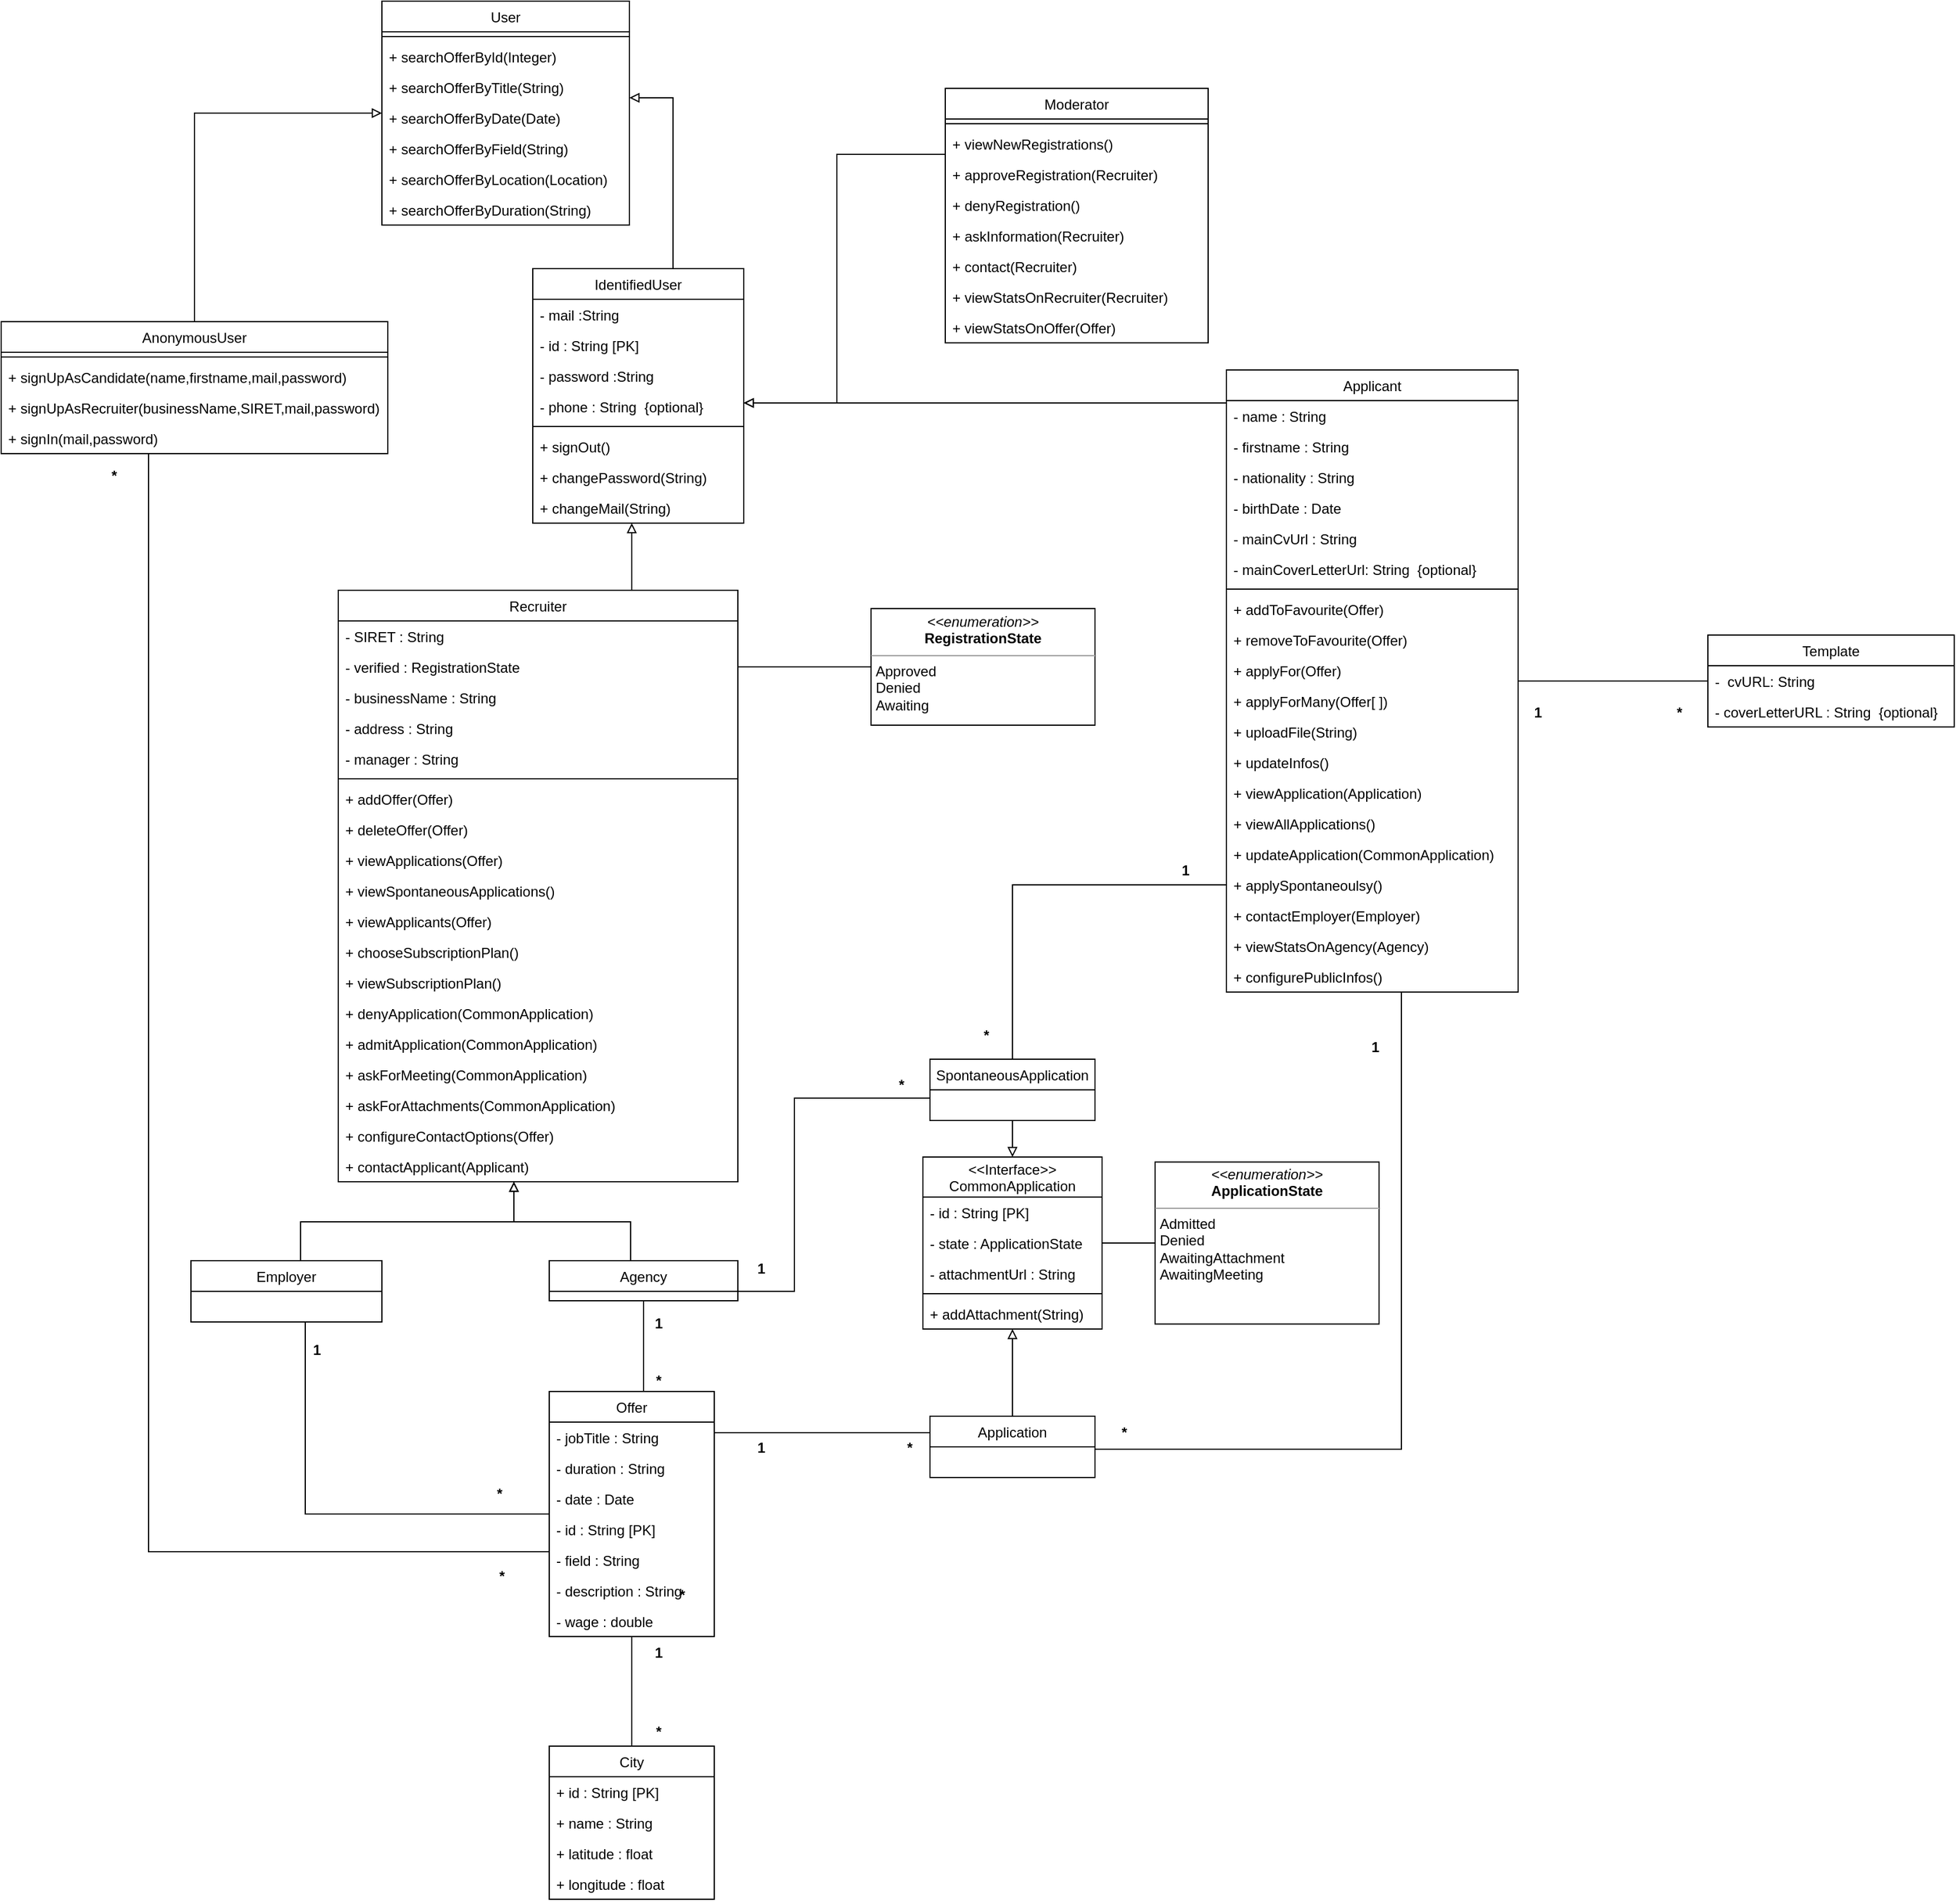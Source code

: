 <mxfile version="20.3.0" type="device"><diagram id="k540oC7YMwKG_fndk6bW" name="Page-1"><mxGraphModel dx="2403" dy="1740" grid="0" gridSize="10" guides="1" tooltips="1" connect="1" arrows="1" fold="1" page="0" pageScale="1" pageWidth="827" pageHeight="1169" math="0" shadow="0"><root><mxCell id="0"/><mxCell id="1" parent="0"/><mxCell id="ShWZTb0E01g24mEd3diZ-28" style="edgeStyle=orthogonalEdgeStyle;rounded=0;orthogonalLoop=1;jettySize=auto;html=1;endArrow=none;endFill=0;" parent="1" source="sL0jSz-1U2DntvTdxDC0-44" target="sL0jSz-1U2DntvTdxDC0-56" edge="1"><mxGeometry relative="1" as="geometry"><Array as="points"/><mxPoint x="247.947" y="477" as="sourcePoint"/></mxGeometry></mxCell><mxCell id="sL0jSz-1U2DntvTdxDC0-44" value="Offer" style="swimlane;fontStyle=0;childLayout=stackLayout;horizontal=1;startSize=26;fillColor=none;horizontalStack=0;resizeParent=1;resizeParentMax=0;resizeLast=0;collapsible=1;marginBottom=0;" parent="1" vertex="1"><mxGeometry x="117" y="417" width="140" height="208" as="geometry"><mxRectangle x="117" y="417" width="61" height="26" as="alternateBounds"/></mxGeometry></mxCell><mxCell id="sL0jSz-1U2DntvTdxDC0-45" value="- jobTitle : String" style="text;strokeColor=none;fillColor=none;align=left;verticalAlign=top;spacingLeft=4;spacingRight=4;overflow=hidden;rotatable=0;points=[[0,0.5],[1,0.5]];portConstraint=eastwest;" parent="sL0jSz-1U2DntvTdxDC0-44" vertex="1"><mxGeometry y="26" width="140" height="26" as="geometry"/></mxCell><mxCell id="sL0jSz-1U2DntvTdxDC0-46" value="- duration : String" style="text;strokeColor=none;fillColor=none;align=left;verticalAlign=top;spacingLeft=4;spacingRight=4;overflow=hidden;rotatable=0;points=[[0,0.5],[1,0.5]];portConstraint=eastwest;" parent="sL0jSz-1U2DntvTdxDC0-44" vertex="1"><mxGeometry y="52" width="140" height="26" as="geometry"/></mxCell><mxCell id="P4kLYGEwdRfojf6tFH3L-2" value="- date : Date" style="text;strokeColor=none;fillColor=none;align=left;verticalAlign=top;spacingLeft=4;spacingRight=4;overflow=hidden;rotatable=0;points=[[0,0.5],[1,0.5]];portConstraint=eastwest;" parent="sL0jSz-1U2DntvTdxDC0-44" vertex="1"><mxGeometry y="78" width="140" height="26" as="geometry"/></mxCell><mxCell id="sL0jSz-1U2DntvTdxDC0-47" value="- id : String [PK]" style="text;strokeColor=none;fillColor=none;align=left;verticalAlign=top;spacingLeft=4;spacingRight=4;overflow=hidden;rotatable=0;points=[[0,0.5],[1,0.5]];portConstraint=eastwest;" parent="sL0jSz-1U2DntvTdxDC0-44" vertex="1"><mxGeometry y="104" width="140" height="26" as="geometry"/></mxCell><mxCell id="sL0jSz-1U2DntvTdxDC0-103" value="- field : String" style="text;strokeColor=none;fillColor=none;align=left;verticalAlign=top;spacingLeft=4;spacingRight=4;overflow=hidden;rotatable=0;points=[[0,0.5],[1,0.5]];portConstraint=eastwest;" parent="sL0jSz-1U2DntvTdxDC0-44" vertex="1"><mxGeometry y="130" width="140" height="26" as="geometry"/></mxCell><mxCell id="sL0jSz-1U2DntvTdxDC0-104" value="- description : String" style="text;strokeColor=none;fillColor=none;align=left;verticalAlign=top;spacingLeft=4;spacingRight=4;overflow=hidden;rotatable=0;points=[[0,0.5],[1,0.5]];portConstraint=eastwest;" parent="sL0jSz-1U2DntvTdxDC0-44" vertex="1"><mxGeometry y="156" width="140" height="26" as="geometry"/></mxCell><mxCell id="BnLNgc64DXH0xExGtpZf-30" value="- wage : double" style="text;strokeColor=none;fillColor=none;align=left;verticalAlign=top;spacingLeft=4;spacingRight=4;overflow=hidden;rotatable=0;points=[[0,0.5],[1,0.5]];portConstraint=eastwest;" parent="sL0jSz-1U2DntvTdxDC0-44" vertex="1"><mxGeometry y="182" width="140" height="26" as="geometry"/></mxCell><mxCell id="sL0jSz-1U2DntvTdxDC0-56" value="City" style="swimlane;fontStyle=0;childLayout=stackLayout;horizontal=1;startSize=26;fillColor=none;horizontalStack=0;resizeParent=1;resizeParentMax=0;resizeLast=0;collapsible=1;marginBottom=0;" parent="1" vertex="1"><mxGeometry x="117" y="718" width="140" height="130" as="geometry"/></mxCell><mxCell id="sL0jSz-1U2DntvTdxDC0-57" value="+ id : String [PK]" style="text;strokeColor=none;fillColor=none;align=left;verticalAlign=top;spacingLeft=4;spacingRight=4;overflow=hidden;rotatable=0;points=[[0,0.5],[1,0.5]];portConstraint=eastwest;" parent="sL0jSz-1U2DntvTdxDC0-56" vertex="1"><mxGeometry y="26" width="140" height="26" as="geometry"/></mxCell><mxCell id="CkVAJGBag9HxUSlulheN-1" value="+ name : String" style="text;strokeColor=none;fillColor=none;align=left;verticalAlign=top;spacingLeft=4;spacingRight=4;overflow=hidden;rotatable=0;points=[[0,0.5],[1,0.5]];portConstraint=eastwest;" parent="sL0jSz-1U2DntvTdxDC0-56" vertex="1"><mxGeometry y="52" width="140" height="26" as="geometry"/></mxCell><mxCell id="ceRX4W_sxrKVzn1tDzOm-22" value="+ latitude : float" style="text;strokeColor=none;fillColor=none;align=left;verticalAlign=top;spacingLeft=4;spacingRight=4;overflow=hidden;rotatable=0;points=[[0,0.5],[1,0.5]];portConstraint=eastwest;" parent="sL0jSz-1U2DntvTdxDC0-56" vertex="1"><mxGeometry y="78" width="140" height="26" as="geometry"/></mxCell><mxCell id="ceRX4W_sxrKVzn1tDzOm-23" value="+ longitude : float" style="text;strokeColor=none;fillColor=none;align=left;verticalAlign=top;spacingLeft=4;spacingRight=4;overflow=hidden;rotatable=0;points=[[0,0.5],[1,0.5]];portConstraint=eastwest;" parent="sL0jSz-1U2DntvTdxDC0-56" vertex="1"><mxGeometry y="104" width="140" height="26" as="geometry"/></mxCell><mxCell id="sL0jSz-1U2DntvTdxDC0-63" style="edgeStyle=orthogonalEdgeStyle;rounded=0;orthogonalLoop=1;jettySize=auto;html=1;endArrow=block;endFill=0;" parent="1" source="sL0jSz-1U2DntvTdxDC0-64" target="ceRX4W_sxrKVzn1tDzOm-1" edge="1"><mxGeometry relative="1" as="geometry"><Array as="points"><mxPoint x="186" y="273"/><mxPoint x="87" y="273"/></Array></mxGeometry></mxCell><mxCell id="sL0jSz-1U2DntvTdxDC0-96" style="edgeStyle=orthogonalEdgeStyle;rounded=0;orthogonalLoop=1;jettySize=auto;html=1;endArrow=none;endFill=0;" parent="1" source="sL0jSz-1U2DntvTdxDC0-64" target="sL0jSz-1U2DntvTdxDC0-44" edge="1"><mxGeometry relative="1" as="geometry"><Array as="points"><mxPoint x="197" y="399"/><mxPoint x="197" y="399"/></Array><mxPoint x="242.053" y="208" as="sourcePoint"/><mxPoint x="177" y="295" as="targetPoint"/></mxGeometry></mxCell><mxCell id="sL0jSz-1U2DntvTdxDC0-64" value="Agency" style="swimlane;fontStyle=0;childLayout=stackLayout;horizontal=1;startSize=26;fillColor=none;horizontalStack=0;resizeParent=1;resizeParentMax=0;resizeLast=0;collapsible=1;marginBottom=0;" parent="1" vertex="1"><mxGeometry x="117" y="306" width="160" height="34" as="geometry"/></mxCell><mxCell id="sL0jSz-1U2DntvTdxDC0-65" style="edgeStyle=orthogonalEdgeStyle;rounded=0;orthogonalLoop=1;jettySize=auto;html=1;endArrow=block;endFill=0;" parent="1" source="sL0jSz-1U2DntvTdxDC0-66" target="ceRX4W_sxrKVzn1tDzOm-1" edge="1"><mxGeometry relative="1" as="geometry"><Array as="points"><mxPoint x="-94" y="273"/><mxPoint x="87" y="273"/></Array></mxGeometry></mxCell><mxCell id="vlZOJD053-xOhXuDSl5u-1" style="edgeStyle=orthogonalEdgeStyle;rounded=0;orthogonalLoop=1;jettySize=auto;html=1;endArrow=none;endFill=0;startArrow=none;" parent="1" source="sL0jSz-1U2DntvTdxDC0-66" target="sL0jSz-1U2DntvTdxDC0-44" edge="1"><mxGeometry relative="1" as="geometry"><Array as="points"><mxPoint x="-90" y="346"/></Array></mxGeometry></mxCell><mxCell id="sL0jSz-1U2DntvTdxDC0-66" value="Employer" style="swimlane;fontStyle=0;childLayout=stackLayout;horizontal=1;startSize=26;fillColor=none;horizontalStack=0;resizeParent=1;resizeParentMax=0;resizeLast=0;collapsible=1;marginBottom=0;" parent="1" vertex="1"><mxGeometry x="-187" y="306" width="162" height="52" as="geometry"/></mxCell><mxCell id="sL0jSz-1U2DntvTdxDC0-67" style="edgeStyle=orthogonalEdgeStyle;rounded=0;orthogonalLoop=1;jettySize=auto;html=1;entryX=0;entryY=0.5;entryDx=0;entryDy=0;endArrow=block;endFill=0;exitX=0.5;exitY=0;exitDx=0;exitDy=0;" parent="1" source="sL0jSz-1U2DntvTdxDC0-68" target="sL0jSz-1U2DntvTdxDC0-78" edge="1"><mxGeometry relative="1" as="geometry"/></mxCell><mxCell id="ceRX4W_sxrKVzn1tDzOm-14" style="edgeStyle=orthogonalEdgeStyle;rounded=0;orthogonalLoop=1;jettySize=auto;html=1;endArrow=none;endFill=0;" parent="1" source="sL0jSz-1U2DntvTdxDC0-68" target="sL0jSz-1U2DntvTdxDC0-44" edge="1"><mxGeometry relative="1" as="geometry"><Array as="points"><mxPoint x="-223" y="553"/></Array></mxGeometry></mxCell><mxCell id="sL0jSz-1U2DntvTdxDC0-68" value="AnonymousUser" style="swimlane;fontStyle=0;childLayout=stackLayout;horizontal=1;startSize=26;fillColor=none;horizontalStack=0;resizeParent=1;resizeParentMax=0;resizeLast=0;collapsible=1;marginBottom=0;" parent="1" vertex="1"><mxGeometry x="-348" y="-491" width="328" height="112" as="geometry"/></mxCell><mxCell id="sL0jSz-1U2DntvTdxDC0-89" value="" style="line;strokeWidth=1;fillColor=none;align=left;verticalAlign=middle;spacingTop=-1;spacingLeft=3;spacingRight=3;rotatable=0;labelPosition=right;points=[];portConstraint=eastwest;strokeColor=inherit;" parent="sL0jSz-1U2DntvTdxDC0-68" vertex="1"><mxGeometry y="26" width="328" height="8" as="geometry"/></mxCell><mxCell id="sL0jSz-1U2DntvTdxDC0-85" value="+ signUpAsCandidate(name,firstname,mail,password)" style="text;strokeColor=none;fillColor=none;align=left;verticalAlign=top;spacingLeft=4;spacingRight=4;overflow=hidden;rotatable=0;points=[[0,0.5],[1,0.5]];portConstraint=eastwest;" parent="sL0jSz-1U2DntvTdxDC0-68" vertex="1"><mxGeometry y="34" width="328" height="26" as="geometry"/></mxCell><mxCell id="P4kLYGEwdRfojf6tFH3L-3" value="+ signUpAsRecruiter(businessName,SIRET,mail,password)" style="text;strokeColor=none;fillColor=none;align=left;verticalAlign=top;spacingLeft=4;spacingRight=4;overflow=hidden;rotatable=0;points=[[0,0.5],[1,0.5]];portConstraint=eastwest;" parent="sL0jSz-1U2DntvTdxDC0-68" vertex="1"><mxGeometry y="60" width="328" height="26" as="geometry"/></mxCell><mxCell id="sL0jSz-1U2DntvTdxDC0-90" value="+ signIn(mail,password)" style="text;strokeColor=none;fillColor=none;align=left;verticalAlign=top;spacingLeft=4;spacingRight=4;overflow=hidden;rotatable=0;points=[[0,0.5],[1,0.5]];portConstraint=eastwest;" parent="sL0jSz-1U2DntvTdxDC0-68" vertex="1"><mxGeometry y="86" width="328" height="26" as="geometry"/></mxCell><mxCell id="sL0jSz-1U2DntvTdxDC0-69" style="edgeStyle=orthogonalEdgeStyle;rounded=0;orthogonalLoop=1;jettySize=auto;html=1;endArrow=block;endFill=0;exitX=0.5;exitY=0;exitDx=0;exitDy=0;" parent="1" source="sL0jSz-1U2DntvTdxDC0-70" target="sL0jSz-1U2DntvTdxDC0-78" edge="1"><mxGeometry relative="1" as="geometry"><Array as="points"><mxPoint x="222" y="-536"/><mxPoint x="222" y="-681"/></Array></mxGeometry></mxCell><mxCell id="sL0jSz-1U2DntvTdxDC0-70" value="IdentifiedUser" style="swimlane;fontStyle=0;childLayout=stackLayout;horizontal=1;startSize=26;fillColor=none;horizontalStack=0;resizeParent=1;resizeParentMax=0;resizeLast=0;collapsible=1;marginBottom=0;" parent="1" vertex="1"><mxGeometry x="103" y="-536" width="179" height="216" as="geometry"/></mxCell><mxCell id="sL0jSz-1U2DntvTdxDC0-73" value="- mail :String" style="text;strokeColor=none;fillColor=none;align=left;verticalAlign=top;spacingLeft=4;spacingRight=4;overflow=hidden;rotatable=0;points=[[0,0.5],[1,0.5]];portConstraint=eastwest;" parent="sL0jSz-1U2DntvTdxDC0-70" vertex="1"><mxGeometry y="26" width="179" height="26" as="geometry"/></mxCell><mxCell id="CkVAJGBag9HxUSlulheN-3" value="- id : String [PK]" style="text;strokeColor=none;fillColor=none;align=left;verticalAlign=top;spacingLeft=4;spacingRight=4;overflow=hidden;rotatable=0;points=[[0,0.5],[1,0.5]];portConstraint=eastwest;" parent="sL0jSz-1U2DntvTdxDC0-70" vertex="1"><mxGeometry y="52" width="179" height="26" as="geometry"/></mxCell><mxCell id="sL0jSz-1U2DntvTdxDC0-93" value="- password :String" style="text;strokeColor=none;fillColor=none;align=left;verticalAlign=top;spacingLeft=4;spacingRight=4;overflow=hidden;rotatable=0;points=[[0,0.5],[1,0.5]];portConstraint=eastwest;" parent="sL0jSz-1U2DntvTdxDC0-70" vertex="1"><mxGeometry y="78" width="179" height="26" as="geometry"/></mxCell><mxCell id="sL0jSz-1U2DntvTdxDC0-74" value="- phone : String  {optional}" style="text;strokeColor=none;fillColor=none;align=left;verticalAlign=top;spacingLeft=4;spacingRight=4;overflow=hidden;rotatable=0;points=[[0,0.5],[1,0.5]];portConstraint=eastwest;" parent="sL0jSz-1U2DntvTdxDC0-70" vertex="1"><mxGeometry y="104" width="179" height="26" as="geometry"/></mxCell><mxCell id="sL0jSz-1U2DntvTdxDC0-91" value="" style="line;strokeWidth=1;fillColor=none;align=left;verticalAlign=middle;spacingTop=-1;spacingLeft=3;spacingRight=3;rotatable=0;labelPosition=right;points=[];portConstraint=eastwest;strokeColor=inherit;" parent="sL0jSz-1U2DntvTdxDC0-70" vertex="1"><mxGeometry y="130" width="179" height="8" as="geometry"/></mxCell><mxCell id="sL0jSz-1U2DntvTdxDC0-92" value="+ signOut()" style="text;strokeColor=none;fillColor=none;align=left;verticalAlign=top;spacingLeft=4;spacingRight=4;overflow=hidden;rotatable=0;points=[[0,0.5],[1,0.5]];portConstraint=eastwest;" parent="sL0jSz-1U2DntvTdxDC0-70" vertex="1"><mxGeometry y="138" width="179" height="26" as="geometry"/></mxCell><mxCell id="CkVAJGBag9HxUSlulheN-2" value="+ changePassword(String)" style="text;strokeColor=none;fillColor=none;align=left;verticalAlign=top;spacingLeft=4;spacingRight=4;overflow=hidden;rotatable=0;points=[[0,0.5],[1,0.5]];portConstraint=eastwest;" parent="sL0jSz-1U2DntvTdxDC0-70" vertex="1"><mxGeometry y="164" width="179" height="26" as="geometry"/></mxCell><mxCell id="CkVAJGBag9HxUSlulheN-4" value="+ changeMail(String)" style="text;strokeColor=none;fillColor=none;align=left;verticalAlign=top;spacingLeft=4;spacingRight=4;overflow=hidden;rotatable=0;points=[[0,0.5],[1,0.5]];portConstraint=eastwest;" parent="sL0jSz-1U2DntvTdxDC0-70" vertex="1"><mxGeometry y="190" width="179" height="26" as="geometry"/></mxCell><mxCell id="sL0jSz-1U2DntvTdxDC0-75" style="edgeStyle=orthogonalEdgeStyle;rounded=0;orthogonalLoop=1;jettySize=auto;html=1;endArrow=block;endFill=0;" parent="1" source="sL0jSz-1U2DntvTdxDC0-76" target="sL0jSz-1U2DntvTdxDC0-70" edge="1"><mxGeometry relative="1" as="geometry"><Array as="points"><mxPoint x="668" y="-422"/><mxPoint x="668" y="-422"/></Array></mxGeometry></mxCell><mxCell id="sL0jSz-1U2DntvTdxDC0-76" value="Applicant" style="swimlane;fontStyle=0;childLayout=stackLayout;horizontal=1;startSize=26;fillColor=none;horizontalStack=0;resizeParent=1;resizeParentMax=0;resizeLast=0;collapsible=1;marginBottom=0;" parent="1" vertex="1"><mxGeometry x="691.5" y="-450" width="247.5" height="528" as="geometry"/></mxCell><mxCell id="sL0jSz-1U2DntvTdxDC0-71" value="- name : String" style="text;strokeColor=none;fillColor=none;align=left;verticalAlign=top;spacingLeft=4;spacingRight=4;overflow=hidden;rotatable=0;points=[[0,0.5],[1,0.5]];portConstraint=eastwest;" parent="sL0jSz-1U2DntvTdxDC0-76" vertex="1"><mxGeometry y="26" width="247.5" height="26" as="geometry"/></mxCell><mxCell id="ShWZTb0E01g24mEd3diZ-1" value="- firstname : String" style="text;strokeColor=none;fillColor=none;align=left;verticalAlign=top;spacingLeft=4;spacingRight=4;overflow=hidden;rotatable=0;points=[[0,0.5],[1,0.5]];portConstraint=eastwest;" parent="sL0jSz-1U2DntvTdxDC0-76" vertex="1"><mxGeometry y="52" width="247.5" height="26" as="geometry"/></mxCell><mxCell id="ShWZTb0E01g24mEd3diZ-9" value="- nationality : String" style="text;strokeColor=none;fillColor=none;align=left;verticalAlign=top;spacingLeft=4;spacingRight=4;overflow=hidden;rotatable=0;points=[[0,0.5],[1,0.5]];portConstraint=eastwest;" parent="sL0jSz-1U2DntvTdxDC0-76" vertex="1"><mxGeometry y="78" width="247.5" height="26" as="geometry"/></mxCell><mxCell id="ShWZTb0E01g24mEd3diZ-10" value="- birthDate : Date" style="text;strokeColor=none;fillColor=none;align=left;verticalAlign=top;spacingLeft=4;spacingRight=4;overflow=hidden;rotatable=0;points=[[0,0.5],[1,0.5]];portConstraint=eastwest;" parent="sL0jSz-1U2DntvTdxDC0-76" vertex="1"><mxGeometry y="104" width="247.5" height="26" as="geometry"/></mxCell><mxCell id="sL0jSz-1U2DntvTdxDC0-72" value="- mainCvUrl : String" style="text;strokeColor=none;fillColor=none;align=left;verticalAlign=top;spacingLeft=4;spacingRight=4;overflow=hidden;rotatable=0;points=[[0,0.5],[1,0.5]];portConstraint=eastwest;" parent="sL0jSz-1U2DntvTdxDC0-76" vertex="1"><mxGeometry y="130" width="247.5" height="26" as="geometry"/></mxCell><mxCell id="ShWZTb0E01g24mEd3diZ-2" value="- mainCoverLetterUrl: String  {optional}" style="text;strokeColor=none;fillColor=none;align=left;verticalAlign=top;spacingLeft=4;spacingRight=4;overflow=hidden;rotatable=0;points=[[0,0.5],[1,0.5]];portConstraint=eastwest;" parent="sL0jSz-1U2DntvTdxDC0-76" vertex="1"><mxGeometry y="156" width="247.5" height="26" as="geometry"/></mxCell><mxCell id="sL0jSz-1U2DntvTdxDC0-106" value="" style="line;strokeWidth=1;fillColor=none;align=left;verticalAlign=middle;spacingTop=-1;spacingLeft=3;spacingRight=3;rotatable=0;labelPosition=right;points=[];portConstraint=eastwest;strokeColor=inherit;" parent="sL0jSz-1U2DntvTdxDC0-76" vertex="1"><mxGeometry y="182" width="247.5" height="8" as="geometry"/></mxCell><mxCell id="sL0jSz-1U2DntvTdxDC0-107" value="+ addToFavourite(Offer)" style="text;strokeColor=none;fillColor=none;align=left;verticalAlign=top;spacingLeft=4;spacingRight=4;overflow=hidden;rotatable=0;points=[[0,0.5],[1,0.5]];portConstraint=eastwest;" parent="sL0jSz-1U2DntvTdxDC0-76" vertex="1"><mxGeometry y="190" width="247.5" height="26" as="geometry"/></mxCell><mxCell id="sL0jSz-1U2DntvTdxDC0-108" value="+ removeToFavourite(Offer)" style="text;strokeColor=none;fillColor=none;align=left;verticalAlign=top;spacingLeft=4;spacingRight=4;overflow=hidden;rotatable=0;points=[[0,0.5],[1,0.5]];portConstraint=eastwest;" parent="sL0jSz-1U2DntvTdxDC0-76" vertex="1"><mxGeometry y="216" width="247.5" height="26" as="geometry"/></mxCell><mxCell id="sL0jSz-1U2DntvTdxDC0-109" value="+ applyFor(Offer)" style="text;strokeColor=none;fillColor=none;align=left;verticalAlign=top;spacingLeft=4;spacingRight=4;overflow=hidden;rotatable=0;points=[[0,0.5],[1,0.5]];portConstraint=eastwest;" parent="sL0jSz-1U2DntvTdxDC0-76" vertex="1"><mxGeometry y="242" width="247.5" height="26" as="geometry"/></mxCell><mxCell id="ShWZTb0E01g24mEd3diZ-3" value="+ applyForMany(Offer[ ])" style="text;strokeColor=none;fillColor=none;align=left;verticalAlign=top;spacingLeft=4;spacingRight=4;overflow=hidden;rotatable=0;points=[[0,0.5],[1,0.5]];portConstraint=eastwest;" parent="sL0jSz-1U2DntvTdxDC0-76" vertex="1"><mxGeometry y="268" width="247.5" height="26" as="geometry"/></mxCell><mxCell id="BnLNgc64DXH0xExGtpZf-18" value="+ uploadFile(String)" style="text;strokeColor=none;fillColor=none;align=left;verticalAlign=top;spacingLeft=4;spacingRight=4;overflow=hidden;rotatable=0;points=[[0,0.5],[1,0.5]];portConstraint=eastwest;" parent="sL0jSz-1U2DntvTdxDC0-76" vertex="1"><mxGeometry y="294" width="247.5" height="26" as="geometry"/></mxCell><mxCell id="sL0jSz-1U2DntvTdxDC0-110" value="+ updateInfos()" style="text;strokeColor=none;fillColor=none;align=left;verticalAlign=top;spacingLeft=4;spacingRight=4;overflow=hidden;rotatable=0;points=[[0,0.5],[1,0.5]];portConstraint=eastwest;" parent="sL0jSz-1U2DntvTdxDC0-76" vertex="1"><mxGeometry y="320" width="247.5" height="26" as="geometry"/></mxCell><mxCell id="ShWZTb0E01g24mEd3diZ-26" value="+ viewApplication(Application)" style="text;strokeColor=none;fillColor=none;align=left;verticalAlign=top;spacingLeft=4;spacingRight=4;overflow=hidden;rotatable=0;points=[[0,0.5],[1,0.5]];portConstraint=eastwest;" parent="sL0jSz-1U2DntvTdxDC0-76" vertex="1"><mxGeometry y="346" width="247.5" height="26" as="geometry"/></mxCell><mxCell id="BnLNgc64DXH0xExGtpZf-1" value="+ viewAllApplications()" style="text;strokeColor=none;fillColor=none;align=left;verticalAlign=top;spacingLeft=4;spacingRight=4;overflow=hidden;rotatable=0;points=[[0,0.5],[1,0.5]];portConstraint=eastwest;" parent="sL0jSz-1U2DntvTdxDC0-76" vertex="1"><mxGeometry y="372" width="247.5" height="26" as="geometry"/></mxCell><mxCell id="BnLNgc64DXH0xExGtpZf-19" value="+ updateApplication(CommonApplication)" style="text;strokeColor=none;fillColor=none;align=left;verticalAlign=top;spacingLeft=4;spacingRight=4;overflow=hidden;rotatable=0;points=[[0,0.5],[1,0.5]];portConstraint=eastwest;" parent="sL0jSz-1U2DntvTdxDC0-76" vertex="1"><mxGeometry y="398" width="247.5" height="26" as="geometry"/></mxCell><mxCell id="BnLNgc64DXH0xExGtpZf-4" value="+ applySpontaneoulsy()" style="text;strokeColor=none;fillColor=none;align=left;verticalAlign=top;spacingLeft=4;spacingRight=4;overflow=hidden;rotatable=0;points=[[0,0.5],[1,0.5]];portConstraint=eastwest;" parent="sL0jSz-1U2DntvTdxDC0-76" vertex="1"><mxGeometry y="424" width="247.5" height="26" as="geometry"/></mxCell><mxCell id="BnLNgc64DXH0xExGtpZf-24" value="+ contactEmployer(Employer)" style="text;strokeColor=none;fillColor=none;align=left;verticalAlign=top;spacingLeft=4;spacingRight=4;overflow=hidden;rotatable=0;points=[[0,0.5],[1,0.5]];portConstraint=eastwest;" parent="sL0jSz-1U2DntvTdxDC0-76" vertex="1"><mxGeometry y="450" width="247.5" height="26" as="geometry"/></mxCell><mxCell id="BnLNgc64DXH0xExGtpZf-25" value="+ viewStatsOnAgency(Agency)" style="text;strokeColor=none;fillColor=none;align=left;verticalAlign=top;spacingLeft=4;spacingRight=4;overflow=hidden;rotatable=0;points=[[0,0.5],[1,0.5]];portConstraint=eastwest;" parent="sL0jSz-1U2DntvTdxDC0-76" vertex="1"><mxGeometry y="476" width="247.5" height="26" as="geometry"/></mxCell><mxCell id="BnLNgc64DXH0xExGtpZf-26" value="+ configurePublicInfos()" style="text;strokeColor=none;fillColor=none;align=left;verticalAlign=top;spacingLeft=4;spacingRight=4;overflow=hidden;rotatable=0;points=[[0,0.5],[1,0.5]];portConstraint=eastwest;" parent="sL0jSz-1U2DntvTdxDC0-76" vertex="1"><mxGeometry y="502" width="247.5" height="26" as="geometry"/></mxCell><mxCell id="sL0jSz-1U2DntvTdxDC0-78" value="User" style="swimlane;fontStyle=0;childLayout=stackLayout;horizontal=1;startSize=26;fillColor=none;horizontalStack=0;resizeParent=1;resizeParentMax=0;resizeLast=0;collapsible=1;marginBottom=0;" parent="1" vertex="1"><mxGeometry x="-25" y="-763" width="210" height="190" as="geometry"/></mxCell><mxCell id="ceRX4W_sxrKVzn1tDzOm-16" value="" style="line;strokeWidth=1;fillColor=none;align=left;verticalAlign=middle;spacingTop=-1;spacingLeft=3;spacingRight=3;rotatable=0;labelPosition=right;points=[];portConstraint=eastwest;strokeColor=inherit;" parent="sL0jSz-1U2DntvTdxDC0-78" vertex="1"><mxGeometry y="26" width="210" height="8" as="geometry"/></mxCell><mxCell id="ceRX4W_sxrKVzn1tDzOm-15" value="+ searchOfferById(Integer)" style="text;strokeColor=none;fillColor=none;align=left;verticalAlign=top;spacingLeft=4;spacingRight=4;overflow=hidden;rotatable=0;points=[[0,0.5],[1,0.5]];portConstraint=eastwest;" parent="sL0jSz-1U2DntvTdxDC0-78" vertex="1"><mxGeometry y="34" width="210" height="26" as="geometry"/></mxCell><mxCell id="ceRX4W_sxrKVzn1tDzOm-17" value="+ searchOfferByTitle(String)" style="text;strokeColor=none;fillColor=none;align=left;verticalAlign=top;spacingLeft=4;spacingRight=4;overflow=hidden;rotatable=0;points=[[0,0.5],[1,0.5]];portConstraint=eastwest;" parent="sL0jSz-1U2DntvTdxDC0-78" vertex="1"><mxGeometry y="60" width="210" height="26" as="geometry"/></mxCell><mxCell id="ceRX4W_sxrKVzn1tDzOm-18" value="+ searchOfferByDate(Date)" style="text;strokeColor=none;fillColor=none;align=left;verticalAlign=top;spacingLeft=4;spacingRight=4;overflow=hidden;rotatable=0;points=[[0,0.5],[1,0.5]];portConstraint=eastwest;" parent="sL0jSz-1U2DntvTdxDC0-78" vertex="1"><mxGeometry y="86" width="210" height="26" as="geometry"/></mxCell><mxCell id="ceRX4W_sxrKVzn1tDzOm-19" value="+ searchOfferByField(String)" style="text;strokeColor=none;fillColor=none;align=left;verticalAlign=top;spacingLeft=4;spacingRight=4;overflow=hidden;rotatable=0;points=[[0,0.5],[1,0.5]];portConstraint=eastwest;" parent="sL0jSz-1U2DntvTdxDC0-78" vertex="1"><mxGeometry y="112" width="210" height="26" as="geometry"/></mxCell><mxCell id="ceRX4W_sxrKVzn1tDzOm-20" value="+ searchOfferByLocation(Location)" style="text;strokeColor=none;fillColor=none;align=left;verticalAlign=top;spacingLeft=4;spacingRight=4;overflow=hidden;rotatable=0;points=[[0,0.5],[1,0.5]];portConstraint=eastwest;" parent="sL0jSz-1U2DntvTdxDC0-78" vertex="1"><mxGeometry y="138" width="210" height="26" as="geometry"/></mxCell><mxCell id="P4kLYGEwdRfojf6tFH3L-1" value="+ searchOfferByDuration(String)" style="text;strokeColor=none;fillColor=none;align=left;verticalAlign=top;spacingLeft=4;spacingRight=4;overflow=hidden;rotatable=0;points=[[0,0.5],[1,0.5]];portConstraint=eastwest;" parent="sL0jSz-1U2DntvTdxDC0-78" vertex="1"><mxGeometry y="164" width="210" height="26" as="geometry"/></mxCell><mxCell id="sL0jSz-1U2DntvTdxDC0-79" value="*" style="text;align=center;fontStyle=1;verticalAlign=middle;spacingLeft=3;spacingRight=3;strokeColor=none;rotatable=0;points=[[0,0.5],[1,0.5]];portConstraint=eastwest;" parent="1" vertex="1"><mxGeometry x="37" y="560" width="80" height="26" as="geometry"/></mxCell><mxCell id="sL0jSz-1U2DntvTdxDC0-80" value="*" style="text;align=center;fontStyle=1;verticalAlign=middle;spacingLeft=3;spacingRight=3;strokeColor=none;rotatable=0;points=[[0,0.5],[1,0.5]];portConstraint=eastwest;" parent="1" vertex="1"><mxGeometry x="-292" y="-374" width="80" height="26" as="geometry"/></mxCell><mxCell id="sL0jSz-1U2DntvTdxDC0-97" value="1" style="text;align=center;fontStyle=1;verticalAlign=middle;spacingLeft=3;spacingRight=3;strokeColor=none;rotatable=0;points=[[0,0.5],[1,0.5]];portConstraint=eastwest;" parent="1" vertex="1"><mxGeometry x="170" y="345" width="80" height="27" as="geometry"/></mxCell><mxCell id="sL0jSz-1U2DntvTdxDC0-99" value="*" style="text;align=center;fontStyle=1;verticalAlign=middle;spacingLeft=3;spacingRight=3;strokeColor=none;rotatable=0;points=[[0,0.5],[1,0.5]];portConstraint=eastwest;" parent="1" vertex="1"><mxGeometry x="170" y="394" width="80" height="26" as="geometry"/></mxCell><mxCell id="vlZOJD053-xOhXuDSl5u-3" value="1" style="text;align=center;fontStyle=1;verticalAlign=middle;spacingLeft=3;spacingRight=3;strokeColor=none;rotatable=0;points=[[0,0.5],[1,0.5]];portConstraint=eastwest;" parent="1" vertex="1"><mxGeometry x="-120" y="368" width="80" height="26" as="geometry"/></mxCell><mxCell id="vlZOJD053-xOhXuDSl5u-4" value="*" style="text;align=center;fontStyle=1;verticalAlign=middle;spacingLeft=3;spacingRight=3;strokeColor=none;rotatable=0;points=[[0,0.5],[1,0.5]];portConstraint=eastwest;" parent="1" vertex="1"><mxGeometry x="35" y="490" width="80" height="26" as="geometry"/></mxCell><mxCell id="ceRX4W_sxrKVzn1tDzOm-7" style="edgeStyle=orthogonalEdgeStyle;rounded=0;orthogonalLoop=1;jettySize=auto;html=1;endArrow=block;endFill=0;" parent="1" source="ceRX4W_sxrKVzn1tDzOm-1" target="sL0jSz-1U2DntvTdxDC0-70" edge="1"><mxGeometry relative="1" as="geometry"><Array as="points"><mxPoint x="187" y="-310"/><mxPoint x="187" y="-310"/></Array></mxGeometry></mxCell><mxCell id="ceRX4W_sxrKVzn1tDzOm-1" value="Recruiter" style="swimlane;fontStyle=0;childLayout=stackLayout;horizontal=1;startSize=26;fillColor=none;horizontalStack=0;resizeParent=1;resizeParentMax=0;resizeLast=0;collapsible=1;marginBottom=0;" parent="1" vertex="1"><mxGeometry x="-62" y="-263" width="339" height="502" as="geometry"/></mxCell><mxCell id="ceRX4W_sxrKVzn1tDzOm-2" value="- SIRET : String " style="text;strokeColor=none;fillColor=none;align=left;verticalAlign=top;spacingLeft=4;spacingRight=4;overflow=hidden;rotatable=0;points=[[0,0.5],[1,0.5]];portConstraint=eastwest;" parent="ceRX4W_sxrKVzn1tDzOm-1" vertex="1"><mxGeometry y="26" width="339" height="26" as="geometry"/></mxCell><mxCell id="BnLNgc64DXH0xExGtpZf-51" value="- verified : RegistrationState" style="text;strokeColor=none;fillColor=none;align=left;verticalAlign=top;spacingLeft=4;spacingRight=4;overflow=hidden;rotatable=0;points=[[0,0.5],[1,0.5]];portConstraint=eastwest;" parent="ceRX4W_sxrKVzn1tDzOm-1" vertex="1"><mxGeometry y="52" width="339" height="26" as="geometry"/></mxCell><mxCell id="ceRX4W_sxrKVzn1tDzOm-3" value="- businessName : String" style="text;strokeColor=none;fillColor=none;align=left;verticalAlign=top;spacingLeft=4;spacingRight=4;overflow=hidden;rotatable=0;points=[[0,0.5],[1,0.5]];portConstraint=eastwest;" parent="ceRX4W_sxrKVzn1tDzOm-1" vertex="1"><mxGeometry y="78" width="339" height="26" as="geometry"/></mxCell><mxCell id="ceRX4W_sxrKVzn1tDzOm-6" value="- address : String" style="text;strokeColor=none;fillColor=none;align=left;verticalAlign=top;spacingLeft=4;spacingRight=4;overflow=hidden;rotatable=0;points=[[0,0.5],[1,0.5]];portConstraint=eastwest;" parent="ceRX4W_sxrKVzn1tDzOm-1" vertex="1"><mxGeometry y="104" width="339" height="26" as="geometry"/></mxCell><mxCell id="ceRX4W_sxrKVzn1tDzOm-4" value="- manager : String" style="text;strokeColor=none;fillColor=none;align=left;verticalAlign=top;spacingLeft=4;spacingRight=4;overflow=hidden;rotatable=0;points=[[0,0.5],[1,0.5]];portConstraint=eastwest;" parent="ceRX4W_sxrKVzn1tDzOm-1" vertex="1"><mxGeometry y="130" width="339" height="26" as="geometry"/></mxCell><mxCell id="P4kLYGEwdRfojf6tFH3L-4" value="" style="line;strokeWidth=1;fillColor=none;align=left;verticalAlign=middle;spacingTop=-1;spacingLeft=3;spacingRight=3;rotatable=0;labelPosition=right;points=[];portConstraint=eastwest;strokeColor=inherit;" parent="ceRX4W_sxrKVzn1tDzOm-1" vertex="1"><mxGeometry y="156" width="339" height="8" as="geometry"/></mxCell><mxCell id="P4kLYGEwdRfojf6tFH3L-5" value="+ addOffer(Offer)" style="text;strokeColor=none;fillColor=none;align=left;verticalAlign=top;spacingLeft=4;spacingRight=4;overflow=hidden;rotatable=0;points=[[0,0.5],[1,0.5]];portConstraint=eastwest;" parent="ceRX4W_sxrKVzn1tDzOm-1" vertex="1"><mxGeometry y="164" width="339" height="26" as="geometry"/></mxCell><mxCell id="P4kLYGEwdRfojf6tFH3L-6" value="+ deleteOffer(Offer)" style="text;strokeColor=none;fillColor=none;align=left;verticalAlign=top;spacingLeft=4;spacingRight=4;overflow=hidden;rotatable=0;points=[[0,0.5],[1,0.5]];portConstraint=eastwest;" parent="ceRX4W_sxrKVzn1tDzOm-1" vertex="1"><mxGeometry y="190" width="339" height="26" as="geometry"/></mxCell><mxCell id="P4kLYGEwdRfojf6tFH3L-7" value="+ viewApplications(Offer)" style="text;strokeColor=none;fillColor=none;align=left;verticalAlign=top;spacingLeft=4;spacingRight=4;overflow=hidden;rotatable=0;points=[[0,0.5],[1,0.5]];portConstraint=eastwest;" parent="ceRX4W_sxrKVzn1tDzOm-1" vertex="1"><mxGeometry y="216" width="339" height="26" as="geometry"/></mxCell><mxCell id="BnLNgc64DXH0xExGtpZf-31" value="+ viewSpontaneousApplications()" style="text;strokeColor=none;fillColor=none;align=left;verticalAlign=top;spacingLeft=4;spacingRight=4;overflow=hidden;rotatable=0;points=[[0,0.5],[1,0.5]];portConstraint=eastwest;" parent="ceRX4W_sxrKVzn1tDzOm-1" vertex="1"><mxGeometry y="242" width="339" height="26" as="geometry"/></mxCell><mxCell id="BnLNgc64DXH0xExGtpZf-29" value="+ viewApplicants(Offer)" style="text;strokeColor=none;fillColor=none;align=left;verticalAlign=top;spacingLeft=4;spacingRight=4;overflow=hidden;rotatable=0;points=[[0,0.5],[1,0.5]];portConstraint=eastwest;" parent="ceRX4W_sxrKVzn1tDzOm-1" vertex="1"><mxGeometry y="268" width="339" height="26" as="geometry"/></mxCell><mxCell id="BnLNgc64DXH0xExGtpZf-27" value="+ chooseSubscriptionPlan()" style="text;strokeColor=none;fillColor=none;align=left;verticalAlign=top;spacingLeft=4;spacingRight=4;overflow=hidden;rotatable=0;points=[[0,0.5],[1,0.5]];portConstraint=eastwest;" parent="ceRX4W_sxrKVzn1tDzOm-1" vertex="1"><mxGeometry y="294" width="339" height="26" as="geometry"/></mxCell><mxCell id="BnLNgc64DXH0xExGtpZf-28" value="+ viewSubscriptionPlan()" style="text;strokeColor=none;fillColor=none;align=left;verticalAlign=top;spacingLeft=4;spacingRight=4;overflow=hidden;rotatable=0;points=[[0,0.5],[1,0.5]];portConstraint=eastwest;" parent="ceRX4W_sxrKVzn1tDzOm-1" vertex="1"><mxGeometry y="320" width="339" height="26" as="geometry"/></mxCell><mxCell id="BnLNgc64DXH0xExGtpZf-32" value="+ denyApplication(CommonApplication)" style="text;strokeColor=none;fillColor=none;align=left;verticalAlign=top;spacingLeft=4;spacingRight=4;overflow=hidden;rotatable=0;points=[[0,0.5],[1,0.5]];portConstraint=eastwest;" parent="ceRX4W_sxrKVzn1tDzOm-1" vertex="1"><mxGeometry y="346" width="339" height="26" as="geometry"/></mxCell><mxCell id="BnLNgc64DXH0xExGtpZf-33" value="+ admitApplication(CommonApplication)" style="text;strokeColor=none;fillColor=none;align=left;verticalAlign=top;spacingLeft=4;spacingRight=4;overflow=hidden;rotatable=0;points=[[0,0.5],[1,0.5]];portConstraint=eastwest;" parent="ceRX4W_sxrKVzn1tDzOm-1" vertex="1"><mxGeometry y="372" width="339" height="26" as="geometry"/></mxCell><mxCell id="BnLNgc64DXH0xExGtpZf-34" value="+ askForMeeting(CommonApplication)" style="text;strokeColor=none;fillColor=none;align=left;verticalAlign=top;spacingLeft=4;spacingRight=4;overflow=hidden;rotatable=0;points=[[0,0.5],[1,0.5]];portConstraint=eastwest;" parent="ceRX4W_sxrKVzn1tDzOm-1" vertex="1"><mxGeometry y="398" width="339" height="26" as="geometry"/></mxCell><mxCell id="BnLNgc64DXH0xExGtpZf-35" value="+ askForAttachments(CommonApplication)" style="text;strokeColor=none;fillColor=none;align=left;verticalAlign=top;spacingLeft=4;spacingRight=4;overflow=hidden;rotatable=0;points=[[0,0.5],[1,0.5]];portConstraint=eastwest;" parent="ceRX4W_sxrKVzn1tDzOm-1" vertex="1"><mxGeometry y="424" width="339" height="26" as="geometry"/></mxCell><mxCell id="BnLNgc64DXH0xExGtpZf-36" value="+ configureContactOptions(Offer)" style="text;strokeColor=none;fillColor=none;align=left;verticalAlign=top;spacingLeft=4;spacingRight=4;overflow=hidden;rotatable=0;points=[[0,0.5],[1,0.5]];portConstraint=eastwest;" parent="ceRX4W_sxrKVzn1tDzOm-1" vertex="1"><mxGeometry y="450" width="339" height="26" as="geometry"/></mxCell><mxCell id="BnLNgc64DXH0xExGtpZf-37" value="+ contactApplicant(Applicant)" style="text;strokeColor=none;fillColor=none;align=left;verticalAlign=top;spacingLeft=4;spacingRight=4;overflow=hidden;rotatable=0;points=[[0,0.5],[1,0.5]];portConstraint=eastwest;" parent="ceRX4W_sxrKVzn1tDzOm-1" vertex="1"><mxGeometry y="476" width="339" height="26" as="geometry"/></mxCell><mxCell id="ceRX4W_sxrKVzn1tDzOm-26" value="*" style="text;align=center;fontStyle=1;verticalAlign=middle;spacingLeft=3;spacingRight=3;strokeColor=none;rotatable=0;points=[[0,0.5],[1,0.5]];portConstraint=eastwest;" parent="1" vertex="1"><mxGeometry x="190" y="576" width="80" height="26" as="geometry"/></mxCell><mxCell id="ceRX4W_sxrKVzn1tDzOm-27" value="1" style="text;align=center;fontStyle=1;verticalAlign=middle;spacingLeft=3;spacingRight=3;strokeColor=none;rotatable=0;points=[[0,0.5],[1,0.5]];portConstraint=eastwest;" parent="1" vertex="1"><mxGeometry x="170" y="625" width="80" height="26" as="geometry"/></mxCell><mxCell id="ShWZTb0E01g24mEd3diZ-11" style="edgeStyle=orthogonalEdgeStyle;rounded=0;orthogonalLoop=1;jettySize=auto;html=1;endArrow=none;endFill=0;" parent="1" source="ShWZTb0E01g24mEd3diZ-5" target="sL0jSz-1U2DntvTdxDC0-76" edge="1"><mxGeometry relative="1" as="geometry"/></mxCell><mxCell id="ShWZTb0E01g24mEd3diZ-5" value="Template" style="swimlane;fontStyle=0;childLayout=stackLayout;horizontal=1;startSize=26;fillColor=none;horizontalStack=0;resizeParent=1;resizeParentMax=0;resizeLast=0;collapsible=1;marginBottom=0;" parent="1" vertex="1"><mxGeometry x="1100" y="-225" width="209" height="78" as="geometry"/></mxCell><mxCell id="ShWZTb0E01g24mEd3diZ-6" value="-  cvURL: String" style="text;strokeColor=none;fillColor=none;align=left;verticalAlign=top;spacingLeft=4;spacingRight=4;overflow=hidden;rotatable=0;points=[[0,0.5],[1,0.5]];portConstraint=eastwest;" parent="ShWZTb0E01g24mEd3diZ-5" vertex="1"><mxGeometry y="26" width="209" height="26" as="geometry"/></mxCell><mxCell id="ShWZTb0E01g24mEd3diZ-7" value="- coverLetterURL : String  {optional}" style="text;strokeColor=none;fillColor=none;align=left;verticalAlign=top;spacingLeft=4;spacingRight=4;overflow=hidden;rotatable=0;points=[[0,0.5],[1,0.5]];portConstraint=eastwest;" parent="ShWZTb0E01g24mEd3diZ-5" vertex="1"><mxGeometry y="52" width="209" height="26" as="geometry"/></mxCell><mxCell id="ShWZTb0E01g24mEd3diZ-12" value="1" style="text;align=center;fontStyle=1;verticalAlign=middle;spacingLeft=3;spacingRight=3;strokeColor=none;rotatable=0;points=[[0,0.5],[1,0.5]];portConstraint=eastwest;" parent="1" vertex="1"><mxGeometry x="916" y="-173" width="80" height="26" as="geometry"/></mxCell><mxCell id="ShWZTb0E01g24mEd3diZ-13" value="*" style="text;align=center;fontStyle=1;verticalAlign=middle;spacingLeft=3;spacingRight=3;strokeColor=none;rotatable=0;points=[[0,0.5],[1,0.5]];portConstraint=eastwest;" parent="1" vertex="1"><mxGeometry x="1036" y="-173" width="80" height="26" as="geometry"/></mxCell><mxCell id="ShWZTb0E01g24mEd3diZ-19" style="edgeStyle=orthogonalEdgeStyle;rounded=0;orthogonalLoop=1;jettySize=auto;html=1;endArrow=none;endFill=0;" parent="1" source="ShWZTb0E01g24mEd3diZ-15" target="sL0jSz-1U2DntvTdxDC0-76" edge="1"><mxGeometry relative="1" as="geometry"><Array as="points"><mxPoint x="840" y="466"/></Array></mxGeometry></mxCell><mxCell id="ShWZTb0E01g24mEd3diZ-20" style="edgeStyle=orthogonalEdgeStyle;rounded=0;orthogonalLoop=1;jettySize=auto;html=1;endArrow=none;endFill=0;" parent="1" source="ShWZTb0E01g24mEd3diZ-15" target="sL0jSz-1U2DntvTdxDC0-44" edge="1"><mxGeometry relative="1" as="geometry"><Array as="points"><mxPoint x="379" y="452"/><mxPoint x="379" y="452"/></Array></mxGeometry></mxCell><mxCell id="BnLNgc64DXH0xExGtpZf-10" style="edgeStyle=orthogonalEdgeStyle;rounded=0;orthogonalLoop=1;jettySize=auto;html=1;endArrow=block;endFill=0;" parent="1" source="ShWZTb0E01g24mEd3diZ-15" target="BnLNgc64DXH0xExGtpZf-7" edge="1"><mxGeometry relative="1" as="geometry"><Array as="points"><mxPoint x="510" y="310"/><mxPoint x="510" y="310"/></Array></mxGeometry></mxCell><mxCell id="ShWZTb0E01g24mEd3diZ-15" value="Application" style="swimlane;fontStyle=0;childLayout=stackLayout;horizontal=1;startSize=26;fillColor=none;horizontalStack=0;resizeParent=1;resizeParentMax=0;resizeLast=0;collapsible=1;marginBottom=0;" parent="1" vertex="1"><mxGeometry x="440" y="438" width="140" height="52" as="geometry"/></mxCell><mxCell id="ShWZTb0E01g24mEd3diZ-21" value="1" style="text;align=center;fontStyle=1;verticalAlign=middle;spacingLeft=3;spacingRight=3;strokeColor=none;rotatable=0;points=[[0,0.5],[1,0.5]];portConstraint=eastwest;" parent="1" vertex="1"><mxGeometry x="778" y="111" width="80" height="26" as="geometry"/></mxCell><mxCell id="ShWZTb0E01g24mEd3diZ-22" value="*" style="text;align=center;fontStyle=1;verticalAlign=middle;spacingLeft=3;spacingRight=3;strokeColor=none;rotatable=0;points=[[0,0.5],[1,0.5]];portConstraint=eastwest;" parent="1" vertex="1"><mxGeometry x="565" y="438" width="80" height="26" as="geometry"/></mxCell><mxCell id="ShWZTb0E01g24mEd3diZ-23" value="*" style="text;align=center;fontStyle=1;verticalAlign=middle;spacingLeft=3;spacingRight=3;strokeColor=none;rotatable=0;points=[[0,0.5],[1,0.5]];portConstraint=eastwest;" parent="1" vertex="1"><mxGeometry x="383" y="451" width="80" height="26" as="geometry"/></mxCell><mxCell id="ShWZTb0E01g24mEd3diZ-25" value="1" style="text;align=center;fontStyle=1;verticalAlign=middle;spacingLeft=3;spacingRight=3;strokeColor=none;rotatable=0;points=[[0,0.5],[1,0.5]];portConstraint=eastwest;" parent="1" vertex="1"><mxGeometry x="257" y="451" width="80" height="26" as="geometry"/></mxCell><mxCell id="BnLNgc64DXH0xExGtpZf-9" style="edgeStyle=orthogonalEdgeStyle;rounded=0;orthogonalLoop=1;jettySize=auto;html=1;endArrow=none;endFill=0;" parent="1" source="BnLNgc64DXH0xExGtpZf-2" target="BnLNgc64DXH0xExGtpZf-8" edge="1"><mxGeometry relative="1" as="geometry"/></mxCell><mxCell id="BnLNgc64DXH0xExGtpZf-2" value="&lt;p style=&quot;margin:0px;margin-top:4px;text-align:center;&quot;&gt;&lt;i&gt;&amp;lt;&amp;lt;enumeration&amp;gt;&amp;gt;&lt;/i&gt;&lt;br&gt;&lt;b&gt;ApplicationState&lt;/b&gt;&lt;/p&gt;&lt;hr size=&quot;1&quot;&gt;&lt;p style=&quot;margin:0px;margin-left:4px;&quot;&gt;Admitted&lt;/p&gt;&lt;p style=&quot;margin:0px;margin-left:4px;&quot;&gt;Denied&lt;/p&gt;&lt;p style=&quot;margin:0px;margin-left:4px;&quot;&gt;AwaitingAttachment&lt;/p&gt;&lt;p style=&quot;margin:0px;margin-left:4px;&quot;&gt;AwaitingMeeting&lt;/p&gt;&lt;p style=&quot;margin:0px;margin-left:4px;&quot;&gt;&lt;br&gt;&lt;/p&gt;" style="verticalAlign=top;align=left;overflow=fill;fontSize=12;fontFamily=Helvetica;html=1;" parent="1" vertex="1"><mxGeometry x="631" y="222.25" width="190" height="137.5" as="geometry"/></mxCell><mxCell id="BnLNgc64DXH0xExGtpZf-11" style="edgeStyle=orthogonalEdgeStyle;rounded=0;orthogonalLoop=1;jettySize=auto;html=1;endArrow=block;endFill=0;" parent="1" source="BnLNgc64DXH0xExGtpZf-5" target="BnLNgc64DXH0xExGtpZf-7" edge="1"><mxGeometry relative="1" as="geometry"/></mxCell><mxCell id="BnLNgc64DXH0xExGtpZf-12" style="edgeStyle=orthogonalEdgeStyle;rounded=0;orthogonalLoop=1;jettySize=auto;html=1;endArrow=none;endFill=0;" parent="1" source="BnLNgc64DXH0xExGtpZf-5" target="sL0jSz-1U2DntvTdxDC0-64" edge="1"><mxGeometry relative="1" as="geometry"><Array as="points"><mxPoint x="325" y="168"/><mxPoint x="325" y="332"/></Array></mxGeometry></mxCell><mxCell id="BnLNgc64DXH0xExGtpZf-13" style="edgeStyle=orthogonalEdgeStyle;rounded=0;orthogonalLoop=1;jettySize=auto;html=1;endArrow=none;endFill=0;" parent="1" source="BnLNgc64DXH0xExGtpZf-5" target="BnLNgc64DXH0xExGtpZf-4" edge="1"><mxGeometry relative="1" as="geometry"/></mxCell><mxCell id="BnLNgc64DXH0xExGtpZf-5" value="SpontaneousApplication" style="swimlane;fontStyle=0;childLayout=stackLayout;horizontal=1;startSize=26;fillColor=none;horizontalStack=0;resizeParent=1;resizeParentMax=0;resizeLast=0;collapsible=1;marginBottom=0;" parent="1" vertex="1"><mxGeometry x="440" y="135" width="140" height="52" as="geometry"/></mxCell><mxCell id="BnLNgc64DXH0xExGtpZf-7" value="&lt;&lt;Interface&gt;&gt;&#10;CommonApplication" style="swimlane;fontStyle=0;childLayout=stackLayout;horizontal=1;startSize=34;fillColor=none;horizontalStack=0;resizeParent=1;resizeParentMax=0;resizeLast=0;collapsible=1;marginBottom=0;" parent="1" vertex="1"><mxGeometry x="434" y="218" width="152" height="146" as="geometry"/></mxCell><mxCell id="mGJ86afHBmNnJF1Zqnat-2" value="- id : String [PK] " style="text;strokeColor=none;fillColor=none;align=left;verticalAlign=top;spacingLeft=4;spacingRight=4;overflow=hidden;rotatable=0;points=[[0,0.5],[1,0.5]];portConstraint=eastwest;" vertex="1" parent="BnLNgc64DXH0xExGtpZf-7"><mxGeometry y="34" width="152" height="26" as="geometry"/></mxCell><mxCell id="BnLNgc64DXH0xExGtpZf-8" value="- state : ApplicationState" style="text;strokeColor=none;fillColor=none;align=left;verticalAlign=top;spacingLeft=4;spacingRight=4;overflow=hidden;rotatable=0;points=[[0,0.5],[1,0.5]];portConstraint=eastwest;" parent="BnLNgc64DXH0xExGtpZf-7" vertex="1"><mxGeometry y="60" width="152" height="26" as="geometry"/></mxCell><mxCell id="BnLNgc64DXH0xExGtpZf-23" value="- attachmentUrl : String" style="text;strokeColor=none;fillColor=none;align=left;verticalAlign=top;spacingLeft=4;spacingRight=4;overflow=hidden;rotatable=0;points=[[0,0.5],[1,0.5]];portConstraint=eastwest;" parent="BnLNgc64DXH0xExGtpZf-7" vertex="1"><mxGeometry y="86" width="152" height="26" as="geometry"/></mxCell><mxCell id="BnLNgc64DXH0xExGtpZf-21" value="" style="line;strokeWidth=1;fillColor=none;align=left;verticalAlign=middle;spacingTop=-1;spacingLeft=3;spacingRight=3;rotatable=0;labelPosition=right;points=[];portConstraint=eastwest;strokeColor=inherit;" parent="BnLNgc64DXH0xExGtpZf-7" vertex="1"><mxGeometry y="112" width="152" height="8" as="geometry"/></mxCell><mxCell id="BnLNgc64DXH0xExGtpZf-22" value="+ addAttachment(String)" style="text;strokeColor=none;fillColor=none;align=left;verticalAlign=top;spacingLeft=4;spacingRight=4;overflow=hidden;rotatable=0;points=[[0,0.5],[1,0.5]];portConstraint=eastwest;" parent="BnLNgc64DXH0xExGtpZf-7" vertex="1"><mxGeometry y="120" width="152" height="26" as="geometry"/></mxCell><mxCell id="BnLNgc64DXH0xExGtpZf-14" value="*" style="text;align=center;fontStyle=1;verticalAlign=middle;spacingLeft=3;spacingRight=3;strokeColor=none;rotatable=0;points=[[0,0.5],[1,0.5]];portConstraint=eastwest;" parent="1" vertex="1"><mxGeometry x="448" y="101" width="80" height="26" as="geometry"/></mxCell><mxCell id="BnLNgc64DXH0xExGtpZf-15" value="1" style="text;align=center;fontStyle=1;verticalAlign=middle;spacingLeft=3;spacingRight=3;strokeColor=none;rotatable=0;points=[[0,0.5],[1,0.5]];portConstraint=eastwest;" parent="1" vertex="1"><mxGeometry x="617" y="-39" width="80" height="26" as="geometry"/></mxCell><mxCell id="BnLNgc64DXH0xExGtpZf-16" value="1" style="text;align=center;fontStyle=1;verticalAlign=middle;spacingLeft=3;spacingRight=3;strokeColor=none;rotatable=0;points=[[0,0.5],[1,0.5]];portConstraint=eastwest;" parent="1" vertex="1"><mxGeometry x="257" y="299" width="80" height="26" as="geometry"/></mxCell><mxCell id="BnLNgc64DXH0xExGtpZf-17" value="*" style="text;align=center;fontStyle=1;verticalAlign=middle;spacingLeft=3;spacingRight=3;strokeColor=none;rotatable=0;points=[[0,0.5],[1,0.5]];portConstraint=eastwest;" parent="1" vertex="1"><mxGeometry x="376" y="143" width="80" height="26" as="geometry"/></mxCell><mxCell id="BnLNgc64DXH0xExGtpZf-49" style="edgeStyle=orthogonalEdgeStyle;rounded=0;orthogonalLoop=1;jettySize=auto;html=1;endArrow=block;endFill=0;" parent="1" source="BnLNgc64DXH0xExGtpZf-44" target="sL0jSz-1U2DntvTdxDC0-70" edge="1"><mxGeometry relative="1" as="geometry"><Array as="points"><mxPoint x="361" y="-633"/><mxPoint x="361" y="-422"/></Array></mxGeometry></mxCell><mxCell id="BnLNgc64DXH0xExGtpZf-44" value="Moderator" style="swimlane;fontStyle=0;childLayout=stackLayout;horizontal=1;startSize=26;fillColor=none;horizontalStack=0;resizeParent=1;resizeParentMax=0;resizeLast=0;collapsible=1;marginBottom=0;" parent="1" vertex="1"><mxGeometry x="453" y="-689" width="223" height="216" as="geometry"/></mxCell><mxCell id="BnLNgc64DXH0xExGtpZf-48" value="" style="line;strokeWidth=1;fillColor=none;align=left;verticalAlign=middle;spacingTop=-1;spacingLeft=3;spacingRight=3;rotatable=0;labelPosition=right;points=[];portConstraint=eastwest;strokeColor=inherit;" parent="BnLNgc64DXH0xExGtpZf-44" vertex="1"><mxGeometry y="26" width="223" height="8" as="geometry"/></mxCell><mxCell id="BnLNgc64DXH0xExGtpZf-45" value="+ viewNewRegistrations()" style="text;strokeColor=none;fillColor=none;align=left;verticalAlign=top;spacingLeft=4;spacingRight=4;overflow=hidden;rotatable=0;points=[[0,0.5],[1,0.5]];portConstraint=eastwest;" parent="BnLNgc64DXH0xExGtpZf-44" vertex="1"><mxGeometry y="34" width="223" height="26" as="geometry"/></mxCell><mxCell id="BnLNgc64DXH0xExGtpZf-46" value="+ approveRegistration(Recruiter)" style="text;strokeColor=none;fillColor=none;align=left;verticalAlign=top;spacingLeft=4;spacingRight=4;overflow=hidden;rotatable=0;points=[[0,0.5],[1,0.5]];portConstraint=eastwest;" parent="BnLNgc64DXH0xExGtpZf-44" vertex="1"><mxGeometry y="60" width="223" height="26" as="geometry"/></mxCell><mxCell id="BnLNgc64DXH0xExGtpZf-47" value="+ denyRegistration()" style="text;strokeColor=none;fillColor=none;align=left;verticalAlign=top;spacingLeft=4;spacingRight=4;overflow=hidden;rotatable=0;points=[[0,0.5],[1,0.5]];portConstraint=eastwest;" parent="BnLNgc64DXH0xExGtpZf-44" vertex="1"><mxGeometry y="86" width="223" height="26" as="geometry"/></mxCell><mxCell id="BnLNgc64DXH0xExGtpZf-54" value="+ askInformation(Recruiter)" style="text;strokeColor=none;fillColor=none;align=left;verticalAlign=top;spacingLeft=4;spacingRight=4;overflow=hidden;rotatable=0;points=[[0,0.5],[1,0.5]];portConstraint=eastwest;" parent="BnLNgc64DXH0xExGtpZf-44" vertex="1"><mxGeometry y="112" width="223" height="26" as="geometry"/></mxCell><mxCell id="BnLNgc64DXH0xExGtpZf-50" value="+ contact(Recruiter)" style="text;strokeColor=none;fillColor=none;align=left;verticalAlign=top;spacingLeft=4;spacingRight=4;overflow=hidden;rotatable=0;points=[[0,0.5],[1,0.5]];portConstraint=eastwest;" parent="BnLNgc64DXH0xExGtpZf-44" vertex="1"><mxGeometry y="138" width="223" height="26" as="geometry"/></mxCell><mxCell id="BnLNgc64DXH0xExGtpZf-55" value="+ viewStatsOnRecruiter(Recruiter)" style="text;strokeColor=none;fillColor=none;align=left;verticalAlign=top;spacingLeft=4;spacingRight=4;overflow=hidden;rotatable=0;points=[[0,0.5],[1,0.5]];portConstraint=eastwest;" parent="BnLNgc64DXH0xExGtpZf-44" vertex="1"><mxGeometry y="164" width="223" height="26" as="geometry"/></mxCell><mxCell id="BnLNgc64DXH0xExGtpZf-56" value="+ viewStatsOnOffer(Offer)" style="text;strokeColor=none;fillColor=none;align=left;verticalAlign=top;spacingLeft=4;spacingRight=4;overflow=hidden;rotatable=0;points=[[0,0.5],[1,0.5]];portConstraint=eastwest;" parent="BnLNgc64DXH0xExGtpZf-44" vertex="1"><mxGeometry y="190" width="223" height="26" as="geometry"/></mxCell><mxCell id="BnLNgc64DXH0xExGtpZf-53" style="edgeStyle=orthogonalEdgeStyle;rounded=0;orthogonalLoop=1;jettySize=auto;html=1;endArrow=none;endFill=0;" parent="1" source="BnLNgc64DXH0xExGtpZf-52" target="BnLNgc64DXH0xExGtpZf-51" edge="1"><mxGeometry relative="1" as="geometry"/></mxCell><mxCell id="BnLNgc64DXH0xExGtpZf-52" value="&lt;p style=&quot;margin:0px;margin-top:4px;text-align:center;&quot;&gt;&lt;i&gt;&amp;lt;&amp;lt;enumeration&amp;gt;&amp;gt;&lt;/i&gt;&lt;br&gt;&lt;b&gt;RegistrationState&lt;/b&gt;&lt;/p&gt;&lt;hr size=&quot;1&quot;&gt;&lt;p style=&quot;margin:0px;margin-left:4px;&quot;&gt;Approved&lt;/p&gt;&lt;p style=&quot;margin:0px;margin-left:4px;&quot;&gt;Denied&lt;/p&gt;&lt;p style=&quot;margin:0px;margin-left:4px;&quot;&gt;Awaiting&lt;/p&gt;&lt;p style=&quot;margin:0px;margin-left:4px;&quot;&gt;&lt;br&gt;&lt;/p&gt;" style="verticalAlign=top;align=left;overflow=fill;fontSize=12;fontFamily=Helvetica;html=1;" parent="1" vertex="1"><mxGeometry x="390" y="-247.5" width="190" height="99" as="geometry"/></mxCell><mxCell id="BnLNgc64DXH0xExGtpZf-57" value="*" style="text;align=center;fontStyle=1;verticalAlign=middle;spacingLeft=3;spacingRight=3;strokeColor=none;rotatable=0;points=[[0,0.5],[1,0.5]];portConstraint=eastwest;" parent="1" vertex="1"><mxGeometry x="170" y="692" width="80" height="26" as="geometry"/></mxCell></root></mxGraphModel></diagram></mxfile>